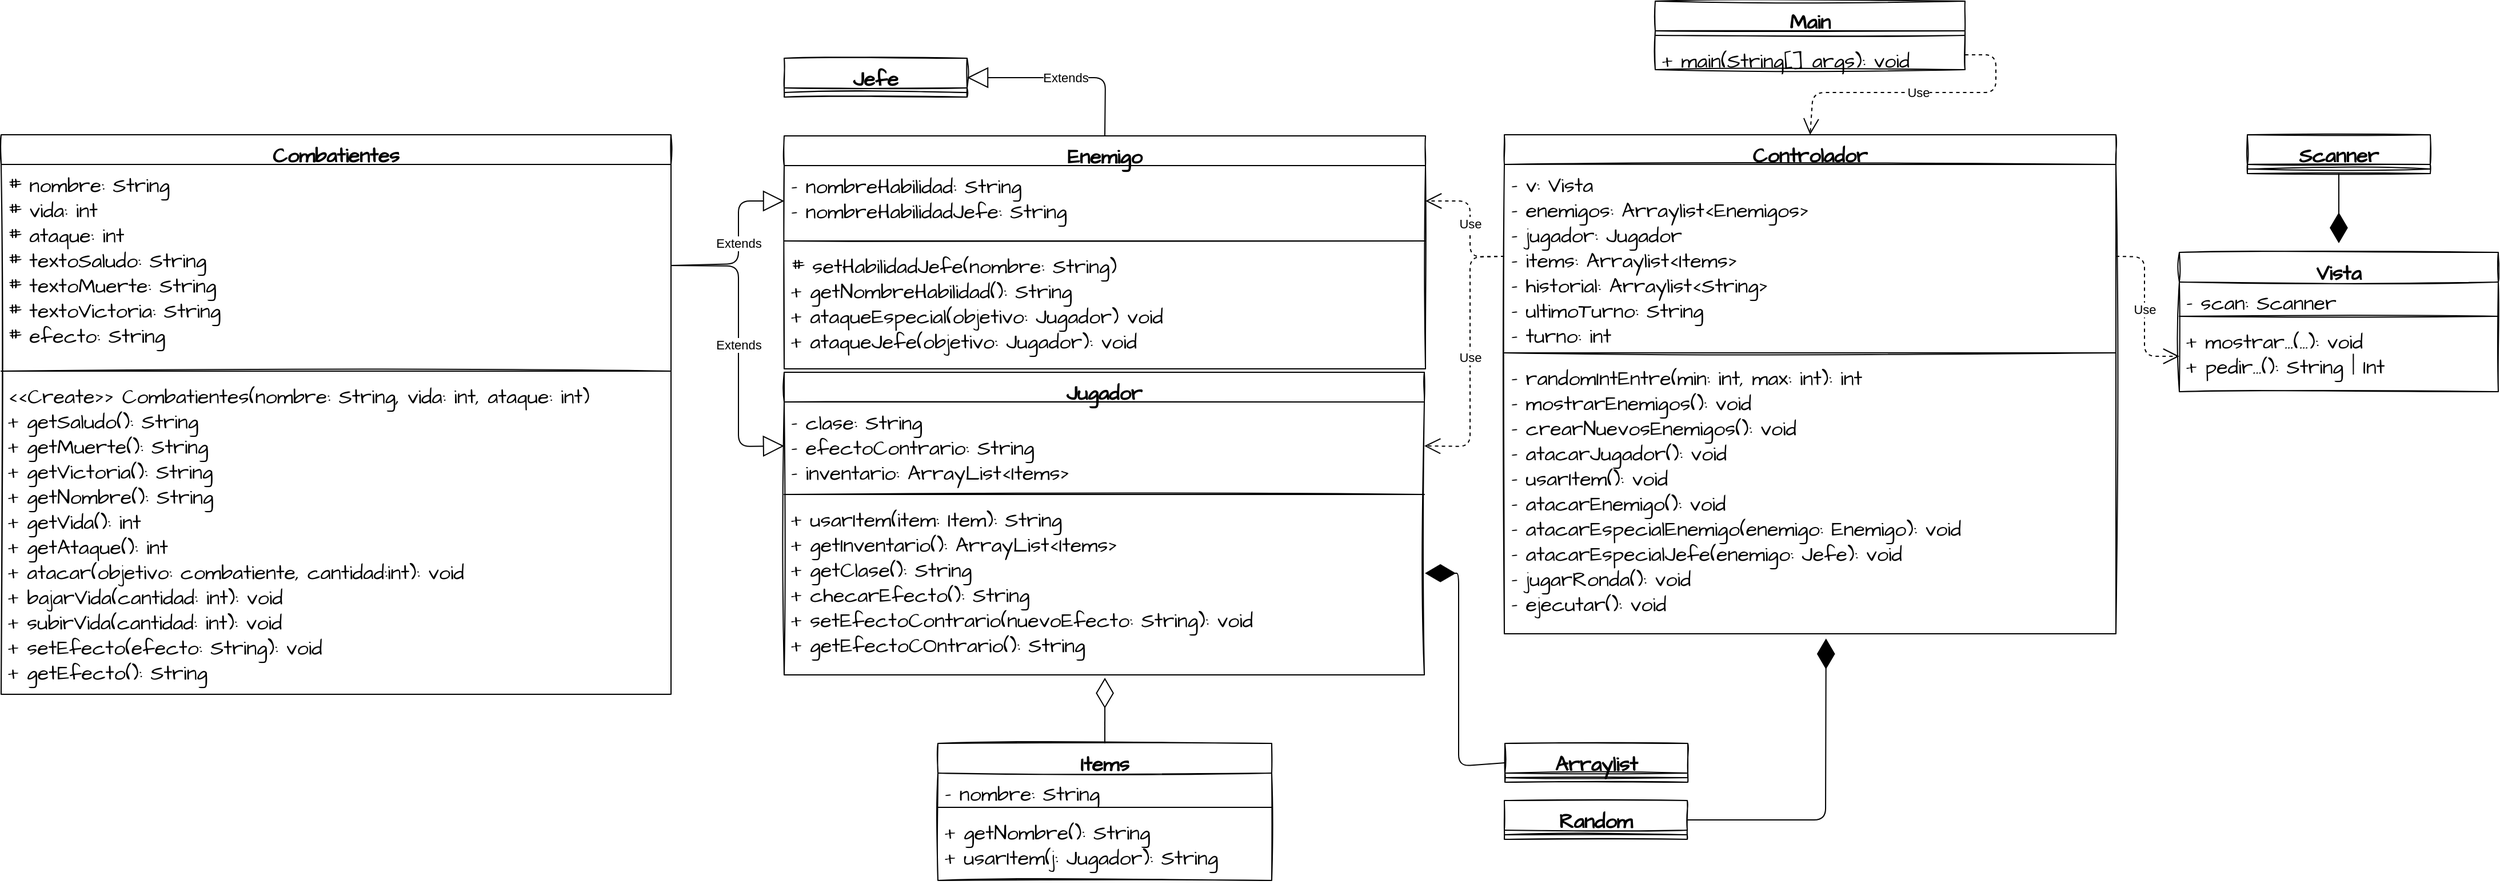<mxfile version="15.3.4" type="device"><diagram id="OzDUkaesSKyV1AeG-nV4" name="Page-1"><mxGraphModel dx="2567" dy="783" grid="1" gridSize="10" guides="1" tooltips="1" connect="1" arrows="1" fold="1" page="0" pageScale="1" pageWidth="850" pageHeight="1100" math="0" shadow="0"><root><mxCell id="0"/><mxCell id="1" parent="0"/><mxCell id="clYw5avnBvzisaqvPu5p-1" value="Combatientes" style="swimlane;fontStyle=1;align=center;verticalAlign=top;childLayout=stackLayout;horizontal=1;startSize=26;horizontalStack=0;resizeParent=1;resizeParentMax=0;resizeLast=0;collapsible=1;marginBottom=0;sketch=1;hachureGap=4;pointerEvents=0;fontFamily=Architects Daughter;fontSource=https%3A%2F%2Ffonts.googleapis.com%2Fcss%3Ffamily%3DArchitects%2BDaughter;fontSize=18;" parent="1" vertex="1"><mxGeometry x="-485" y="137" width="586" height="490" as="geometry"/></mxCell><mxCell id="clYw5avnBvzisaqvPu5p-2" value="# nombre: String&#10;# vida: int&#10;# ataque: int&#10;# textoSaludo: String&#10;# textoMuerte: String&#10;# textoVictoria: String&#10;# efecto: String" style="text;strokeColor=none;fillColor=none;align=left;verticalAlign=top;spacingLeft=4;spacingRight=4;overflow=hidden;rotatable=0;points=[[0,0.5],[1,0.5]];portConstraint=eastwest;sketch=1;hachureGap=4;pointerEvents=0;fontFamily=Architects Daughter;fontSource=https%3A%2F%2Ffonts.googleapis.com%2Fcss%3Ffamily%3DArchitects%2BDaughter;fontSize=18;" parent="clYw5avnBvzisaqvPu5p-1" vertex="1"><mxGeometry y="26" width="586" height="177" as="geometry"/></mxCell><mxCell id="clYw5avnBvzisaqvPu5p-3" value="" style="line;strokeWidth=1;fillColor=none;align=left;verticalAlign=middle;spacingTop=-1;spacingLeft=3;spacingRight=3;rotatable=0;labelPosition=right;points=[];portConstraint=eastwest;sketch=1;hachureGap=4;pointerEvents=0;fontFamily=Architects Daughter;fontSource=https%3A%2F%2Ffonts.googleapis.com%2Fcss%3Ffamily%3DArchitects%2BDaughter;fontSize=18;" parent="clYw5avnBvzisaqvPu5p-1" vertex="1"><mxGeometry y="203" width="586" height="8" as="geometry"/></mxCell><mxCell id="clYw5avnBvzisaqvPu5p-4" value="&lt;&lt;Create&gt;&gt; Combatientes(nombre: String, vida: int, ataque: int)&#10;+ getSaludo(): String&#10;+ getMuerte(): String&#10;+ getVictoria(): String&#10;+ getNombre(): String&#10;+ getVida(): int&#10;+ getAtaque(): int&#10;+ atacar(objetivo: combatiente, cantidad:int): void&#10;+ bajarVida(cantidad: int): void&#10;+ subirVida(cantidad: int): void&#10;+ setEfecto(efecto: String): void&#10;+ getEfecto(): String" style="text;strokeColor=none;fillColor=none;align=left;verticalAlign=top;spacingLeft=4;spacingRight=4;overflow=hidden;rotatable=0;points=[[0,0.5],[1,0.5]];portConstraint=eastwest;sketch=1;hachureGap=4;pointerEvents=0;fontFamily=Architects Daughter;fontSource=https%3A%2F%2Ffonts.googleapis.com%2Fcss%3Ffamily%3DArchitects%2BDaughter;fontSize=18;" parent="clYw5avnBvzisaqvPu5p-1" vertex="1"><mxGeometry y="211" width="586" height="279" as="geometry"/></mxCell><mxCell id="clYw5avnBvzisaqvPu5p-5" value="Controlador" style="swimlane;fontStyle=1;align=center;verticalAlign=top;childLayout=stackLayout;horizontal=1;startSize=26;horizontalStack=0;resizeParent=1;resizeParentMax=0;resizeLast=0;collapsible=1;marginBottom=0;sketch=1;hachureGap=4;pointerEvents=0;fontFamily=Architects Daughter;fontSource=https%3A%2F%2Ffonts.googleapis.com%2Fcss%3Ffamily%3DArchitects%2BDaughter;fontSize=18;" parent="1" vertex="1"><mxGeometry x="830" y="137" width="535" height="437" as="geometry"/></mxCell><mxCell id="clYw5avnBvzisaqvPu5p-6" value="- v: Vista&#10;- enemigos: Arraylist&lt;Enemigos&gt;&#10;- jugador: Jugador&#10;- items: Arraylist&lt;Items&gt;&#10;- historial: Arraylist&lt;String&gt;&#10;- ultimoTurno: String&#10;- turno: int" style="text;strokeColor=none;fillColor=none;align=left;verticalAlign=top;spacingLeft=4;spacingRight=4;overflow=hidden;rotatable=0;points=[[0,0.5],[1,0.5]];portConstraint=eastwest;sketch=1;hachureGap=4;pointerEvents=0;fontFamily=Architects Daughter;fontSource=https%3A%2F%2Ffonts.googleapis.com%2Fcss%3Ffamily%3DArchitects%2BDaughter;fontSize=18;" parent="clYw5avnBvzisaqvPu5p-5" vertex="1"><mxGeometry y="26" width="535" height="161" as="geometry"/></mxCell><mxCell id="clYw5avnBvzisaqvPu5p-7" value="" style="line;strokeWidth=1;fillColor=none;align=left;verticalAlign=middle;spacingTop=-1;spacingLeft=3;spacingRight=3;rotatable=0;labelPosition=right;points=[];portConstraint=eastwest;sketch=1;hachureGap=4;pointerEvents=0;fontFamily=Architects Daughter;fontSource=https%3A%2F%2Ffonts.googleapis.com%2Fcss%3Ffamily%3DArchitects%2BDaughter;fontSize=18;" parent="clYw5avnBvzisaqvPu5p-5" vertex="1"><mxGeometry y="187" width="535" height="8" as="geometry"/></mxCell><mxCell id="clYw5avnBvzisaqvPu5p-8" value="- randomIntEntre(min: int, max: int): int&#10;- mostrarEnemigos(): void&#10;- crearNuevosEnemigos(): void&#10;- atacarJugador(): void&#10;- usarItem(): void&#10;- atacarEnemigo(): void&#10;- atacarEspecialEnemigo(enemigo: Enemigo): void&#10;- atacarEspecialJefe(enemigo: Jefe): void&#10;- jugarRonda(): void&#10;- ejecutar(): void" style="text;strokeColor=none;fillColor=none;align=left;verticalAlign=top;spacingLeft=4;spacingRight=4;overflow=hidden;rotatable=0;points=[[0,0.5],[1,0.5]];portConstraint=eastwest;sketch=1;hachureGap=4;pointerEvents=0;fontFamily=Architects Daughter;fontSource=https%3A%2F%2Ffonts.googleapis.com%2Fcss%3Ffamily%3DArchitects%2BDaughter;fontSize=18;" parent="clYw5avnBvzisaqvPu5p-5" vertex="1"><mxGeometry y="195" width="535" height="242" as="geometry"/></mxCell><mxCell id="clYw5avnBvzisaqvPu5p-9" value="Enemigo" style="swimlane;fontStyle=1;align=center;verticalAlign=top;childLayout=stackLayout;horizontal=1;startSize=26;horizontalStack=0;resizeParent=1;resizeParentMax=0;resizeLast=0;collapsible=1;marginBottom=0;sketch=1;hachureGap=4;pointerEvents=0;fontFamily=Architects Daughter;fontSource=https%3A%2F%2Ffonts.googleapis.com%2Fcss%3Ffamily%3DArchitects%2BDaughter;fontSize=18;" parent="1" vertex="1"><mxGeometry x="200" y="138" width="561" height="204" as="geometry"/></mxCell><mxCell id="clYw5avnBvzisaqvPu5p-10" value="- nombreHabilidad: String&#10;- nombreHabilidadJefe: String" style="text;strokeColor=none;fillColor=none;align=left;verticalAlign=top;spacingLeft=4;spacingRight=4;overflow=hidden;rotatable=0;points=[[0,0.5],[1,0.5]];portConstraint=eastwest;sketch=1;hachureGap=4;pointerEvents=0;fontFamily=Architects Daughter;fontSource=https%3A%2F%2Ffonts.googleapis.com%2Fcss%3Ffamily%3DArchitects%2BDaughter;fontSize=18;" parent="clYw5avnBvzisaqvPu5p-9" vertex="1"><mxGeometry y="26" width="561" height="62" as="geometry"/></mxCell><mxCell id="clYw5avnBvzisaqvPu5p-11" value="" style="line;strokeWidth=1;fillColor=none;align=left;verticalAlign=middle;spacingTop=-1;spacingLeft=3;spacingRight=3;rotatable=0;labelPosition=right;points=[];portConstraint=eastwest;sketch=1;hachureGap=4;pointerEvents=0;fontFamily=Architects Daughter;fontSource=https%3A%2F%2Ffonts.googleapis.com%2Fcss%3Ffamily%3DArchitects%2BDaughter;fontSize=18;" parent="clYw5avnBvzisaqvPu5p-9" vertex="1"><mxGeometry y="88" width="561" height="8" as="geometry"/></mxCell><mxCell id="clYw5avnBvzisaqvPu5p-12" value="# setHabilidadJefe(nombre: String)&#10;+ getNombreHabilidad(): String&#10;+ ataqueEspecial(objetivo: Jugador) void&#10;+ ataqueJefe(objetivo: Jugador): void" style="text;strokeColor=none;fillColor=none;align=left;verticalAlign=top;spacingLeft=4;spacingRight=4;overflow=hidden;rotatable=0;points=[[0,0.5],[1,0.5]];portConstraint=eastwest;sketch=1;hachureGap=4;pointerEvents=0;fontFamily=Architects Daughter;fontSource=https%3A%2F%2Ffonts.googleapis.com%2Fcss%3Ffamily%3DArchitects%2BDaughter;fontSize=18;" parent="clYw5avnBvzisaqvPu5p-9" vertex="1"><mxGeometry y="96" width="561" height="108" as="geometry"/></mxCell><mxCell id="clYw5avnBvzisaqvPu5p-13" value="Items" style="swimlane;fontStyle=1;align=center;verticalAlign=top;childLayout=stackLayout;horizontal=1;startSize=26;horizontalStack=0;resizeParent=1;resizeParentMax=0;resizeLast=0;collapsible=1;marginBottom=0;sketch=1;hachureGap=4;pointerEvents=0;fontFamily=Architects Daughter;fontSource=https%3A%2F%2Ffonts.googleapis.com%2Fcss%3Ffamily%3DArchitects%2BDaughter;fontSize=18;" parent="1" vertex="1"><mxGeometry x="334.5" y="670" width="292" height="120" as="geometry"/></mxCell><mxCell id="clYw5avnBvzisaqvPu5p-14" value="- nombre: String" style="text;strokeColor=none;fillColor=none;align=left;verticalAlign=top;spacingLeft=4;spacingRight=4;overflow=hidden;rotatable=0;points=[[0,0.5],[1,0.5]];portConstraint=eastwest;sketch=1;hachureGap=4;pointerEvents=0;fontFamily=Architects Daughter;fontSource=https%3A%2F%2Ffonts.googleapis.com%2Fcss%3Ffamily%3DArchitects%2BDaughter;fontSize=18;" parent="clYw5avnBvzisaqvPu5p-13" vertex="1"><mxGeometry y="26" width="292" height="26" as="geometry"/></mxCell><mxCell id="clYw5avnBvzisaqvPu5p-15" value="" style="line;strokeWidth=1;fillColor=none;align=left;verticalAlign=middle;spacingTop=-1;spacingLeft=3;spacingRight=3;rotatable=0;labelPosition=right;points=[];portConstraint=eastwest;sketch=1;hachureGap=4;pointerEvents=0;fontFamily=Architects Daughter;fontSource=https%3A%2F%2Ffonts.googleapis.com%2Fcss%3Ffamily%3DArchitects%2BDaughter;fontSize=18;" parent="clYw5avnBvzisaqvPu5p-13" vertex="1"><mxGeometry y="52" width="292" height="8" as="geometry"/></mxCell><mxCell id="clYw5avnBvzisaqvPu5p-16" value="+ getNombre(): String&#10;+ usarItem(j: Jugador): String" style="text;strokeColor=none;fillColor=none;align=left;verticalAlign=top;spacingLeft=4;spacingRight=4;overflow=hidden;rotatable=0;points=[[0,0.5],[1,0.5]];portConstraint=eastwest;sketch=1;hachureGap=4;pointerEvents=0;fontFamily=Architects Daughter;fontSource=https%3A%2F%2Ffonts.googleapis.com%2Fcss%3Ffamily%3DArchitects%2BDaughter;fontSize=18;" parent="clYw5avnBvzisaqvPu5p-13" vertex="1"><mxGeometry y="60" width="292" height="60" as="geometry"/></mxCell><mxCell id="clYw5avnBvzisaqvPu5p-17" value="Jefe" style="swimlane;fontStyle=1;align=center;verticalAlign=top;childLayout=stackLayout;horizontal=1;startSize=26;horizontalStack=0;resizeParent=1;resizeParentMax=0;resizeLast=0;collapsible=1;marginBottom=0;sketch=1;hachureGap=4;pointerEvents=0;fontFamily=Architects Daughter;fontSource=https%3A%2F%2Ffonts.googleapis.com%2Fcss%3Ffamily%3DArchitects%2BDaughter;fontSize=18;" parent="1" vertex="1"><mxGeometry x="200" y="70" width="160" height="34" as="geometry"/></mxCell><mxCell id="clYw5avnBvzisaqvPu5p-19" value="" style="line;strokeWidth=1;fillColor=none;align=left;verticalAlign=middle;spacingTop=-1;spacingLeft=3;spacingRight=3;rotatable=0;labelPosition=right;points=[];portConstraint=eastwest;sketch=1;hachureGap=4;pointerEvents=0;fontFamily=Architects Daughter;fontSource=https%3A%2F%2Ffonts.googleapis.com%2Fcss%3Ffamily%3DArchitects%2BDaughter;fontSize=18;" parent="clYw5avnBvzisaqvPu5p-17" vertex="1"><mxGeometry y="26" width="160" height="8" as="geometry"/></mxCell><mxCell id="clYw5avnBvzisaqvPu5p-21" value="Jugador" style="swimlane;fontStyle=1;align=center;verticalAlign=top;childLayout=stackLayout;horizontal=1;startSize=26;horizontalStack=0;resizeParent=1;resizeParentMax=0;resizeLast=0;collapsible=1;marginBottom=0;sketch=1;hachureGap=4;pointerEvents=0;fontFamily=Architects Daughter;fontSource=https%3A%2F%2Ffonts.googleapis.com%2Fcss%3Ffamily%3DArchitects%2BDaughter;fontSize=18;" parent="1" vertex="1"><mxGeometry x="200" y="345" width="560" height="265" as="geometry"/></mxCell><mxCell id="clYw5avnBvzisaqvPu5p-22" value="- clase: String&#10;- efectoContrario: String&#10;- inventario: ArrayList&lt;Items&gt;" style="text;strokeColor=none;fillColor=none;align=left;verticalAlign=top;spacingLeft=4;spacingRight=4;overflow=hidden;rotatable=0;points=[[0,0.5],[1,0.5]];portConstraint=eastwest;sketch=1;hachureGap=4;pointerEvents=0;fontFamily=Architects Daughter;fontSource=https%3A%2F%2Ffonts.googleapis.com%2Fcss%3Ffamily%3DArchitects%2BDaughter;fontSize=18;" parent="clYw5avnBvzisaqvPu5p-21" vertex="1"><mxGeometry y="26" width="560" height="77" as="geometry"/></mxCell><mxCell id="clYw5avnBvzisaqvPu5p-23" value="" style="line;strokeWidth=1;fillColor=none;align=left;verticalAlign=middle;spacingTop=-1;spacingLeft=3;spacingRight=3;rotatable=0;labelPosition=right;points=[];portConstraint=eastwest;sketch=1;hachureGap=4;pointerEvents=0;fontFamily=Architects Daughter;fontSource=https%3A%2F%2Ffonts.googleapis.com%2Fcss%3Ffamily%3DArchitects%2BDaughter;fontSize=18;" parent="clYw5avnBvzisaqvPu5p-21" vertex="1"><mxGeometry y="103" width="560" height="8" as="geometry"/></mxCell><mxCell id="clYw5avnBvzisaqvPu5p-24" value="+ usarItem(item: Item): String&#10;+ getInventario(): ArrayList&lt;Items&gt;&#10;+ getClase(): String&#10;+ checarEfecto(): String&#10;+ setEfectoContrario(nuevoEfecto: String): void&#10;+ getEfectoCOntrario(): String" style="text;strokeColor=none;fillColor=none;align=left;verticalAlign=top;spacingLeft=4;spacingRight=4;overflow=hidden;rotatable=0;points=[[0,0.5],[1,0.5]];portConstraint=eastwest;sketch=1;hachureGap=4;pointerEvents=0;fontFamily=Architects Daughter;fontSource=https%3A%2F%2Ffonts.googleapis.com%2Fcss%3Ffamily%3DArchitects%2BDaughter;fontSize=18;" parent="clYw5avnBvzisaqvPu5p-21" vertex="1"><mxGeometry y="111" width="560" height="154" as="geometry"/></mxCell><mxCell id="clYw5avnBvzisaqvPu5p-25" value="Vista" style="swimlane;fontStyle=1;align=center;verticalAlign=top;childLayout=stackLayout;horizontal=1;startSize=26;horizontalStack=0;resizeParent=1;resizeParentMax=0;resizeLast=0;collapsible=1;marginBottom=0;sketch=1;hachureGap=4;pointerEvents=0;fontFamily=Architects Daughter;fontSource=https%3A%2F%2Ffonts.googleapis.com%2Fcss%3Ffamily%3DArchitects%2BDaughter;fontSize=18;" parent="1" vertex="1"><mxGeometry x="1420.5" y="240" width="279" height="122" as="geometry"/></mxCell><mxCell id="clYw5avnBvzisaqvPu5p-26" value="- scan: Scanner" style="text;strokeColor=none;fillColor=none;align=left;verticalAlign=top;spacingLeft=4;spacingRight=4;overflow=hidden;rotatable=0;points=[[0,0.5],[1,0.5]];portConstraint=eastwest;sketch=1;hachureGap=4;pointerEvents=0;fontFamily=Architects Daughter;fontSource=https%3A%2F%2Ffonts.googleapis.com%2Fcss%3Ffamily%3DArchitects%2BDaughter;fontSize=18;" parent="clYw5avnBvzisaqvPu5p-25" vertex="1"><mxGeometry y="26" width="279" height="26" as="geometry"/></mxCell><mxCell id="clYw5avnBvzisaqvPu5p-27" value="" style="line;strokeWidth=1;fillColor=none;align=left;verticalAlign=middle;spacingTop=-1;spacingLeft=3;spacingRight=3;rotatable=0;labelPosition=right;points=[];portConstraint=eastwest;sketch=1;hachureGap=4;pointerEvents=0;fontFamily=Architects Daughter;fontSource=https%3A%2F%2Ffonts.googleapis.com%2Fcss%3Ffamily%3DArchitects%2BDaughter;fontSize=18;" parent="clYw5avnBvzisaqvPu5p-25" vertex="1"><mxGeometry y="52" width="279" height="8" as="geometry"/></mxCell><mxCell id="clYw5avnBvzisaqvPu5p-28" value="+ mostrar...(...): void&#10;+ pedir...(): String | Int " style="text;strokeColor=none;fillColor=none;align=left;verticalAlign=top;spacingLeft=4;spacingRight=4;overflow=hidden;rotatable=0;points=[[0,0.5],[1,0.5]];portConstraint=eastwest;sketch=1;hachureGap=4;pointerEvents=0;fontFamily=Architects Daughter;fontSource=https%3A%2F%2Ffonts.googleapis.com%2Fcss%3Ffamily%3DArchitects%2BDaughter;fontSize=18;" parent="clYw5avnBvzisaqvPu5p-25" vertex="1"><mxGeometry y="60" width="279" height="62" as="geometry"/></mxCell><mxCell id="clYw5avnBvzisaqvPu5p-29" value="Arraylist" style="swimlane;fontStyle=1;align=center;verticalAlign=top;childLayout=stackLayout;horizontal=1;startSize=26;horizontalStack=0;resizeParent=1;resizeParentMax=0;resizeLast=0;collapsible=1;marginBottom=0;sketch=1;hachureGap=4;pointerEvents=0;fontFamily=Architects Daughter;fontSource=https%3A%2F%2Ffonts.googleapis.com%2Fcss%3Ffamily%3DArchitects%2BDaughter;fontSize=18;" parent="1" vertex="1"><mxGeometry x="830.5" y="670" width="160" height="34" as="geometry"/></mxCell><mxCell id="clYw5avnBvzisaqvPu5p-31" value="" style="line;strokeWidth=1;fillColor=none;align=left;verticalAlign=middle;spacingTop=-1;spacingLeft=3;spacingRight=3;rotatable=0;labelPosition=right;points=[];portConstraint=eastwest;sketch=1;hachureGap=4;pointerEvents=0;fontFamily=Architects Daughter;fontSource=https%3A%2F%2Ffonts.googleapis.com%2Fcss%3Ffamily%3DArchitects%2BDaughter;fontSize=18;" parent="clYw5avnBvzisaqvPu5p-29" vertex="1"><mxGeometry y="26" width="160" height="8" as="geometry"/></mxCell><mxCell id="clYw5avnBvzisaqvPu5p-34" value="Random" style="swimlane;fontStyle=1;align=center;verticalAlign=top;childLayout=stackLayout;horizontal=1;startSize=26;horizontalStack=0;resizeParent=1;resizeParentMax=0;resizeLast=0;collapsible=1;marginBottom=0;sketch=1;hachureGap=4;pointerEvents=0;fontFamily=Architects Daughter;fontSource=https%3A%2F%2Ffonts.googleapis.com%2Fcss%3Ffamily%3DArchitects%2BDaughter;fontSize=18;" parent="1" vertex="1"><mxGeometry x="830" y="720" width="160" height="34" as="geometry"/></mxCell><mxCell id="clYw5avnBvzisaqvPu5p-35" value="" style="line;strokeWidth=1;fillColor=none;align=left;verticalAlign=middle;spacingTop=-1;spacingLeft=3;spacingRight=3;rotatable=0;labelPosition=right;points=[];portConstraint=eastwest;sketch=1;hachureGap=4;pointerEvents=0;fontFamily=Architects Daughter;fontSource=https%3A%2F%2Ffonts.googleapis.com%2Fcss%3Ffamily%3DArchitects%2BDaughter;fontSize=18;" parent="clYw5avnBvzisaqvPu5p-34" vertex="1"><mxGeometry y="26" width="160" height="8" as="geometry"/></mxCell><mxCell id="clYw5avnBvzisaqvPu5p-36" value="Scanner" style="swimlane;fontStyle=1;align=center;verticalAlign=top;childLayout=stackLayout;horizontal=1;startSize=26;horizontalStack=0;resizeParent=1;resizeParentMax=0;resizeLast=0;collapsible=1;marginBottom=0;sketch=1;hachureGap=4;pointerEvents=0;fontFamily=Architects Daughter;fontSource=https%3A%2F%2Ffonts.googleapis.com%2Fcss%3Ffamily%3DArchitects%2BDaughter;fontSize=18;" parent="1" vertex="1"><mxGeometry x="1480" y="137" width="160" height="34" as="geometry"/></mxCell><mxCell id="clYw5avnBvzisaqvPu5p-37" value="" style="line;strokeWidth=1;fillColor=none;align=left;verticalAlign=middle;spacingTop=-1;spacingLeft=3;spacingRight=3;rotatable=0;labelPosition=right;points=[];portConstraint=eastwest;sketch=1;hachureGap=4;pointerEvents=0;fontFamily=Architects Daughter;fontSource=https%3A%2F%2Ffonts.googleapis.com%2Fcss%3Ffamily%3DArchitects%2BDaughter;fontSize=18;" parent="clYw5avnBvzisaqvPu5p-36" vertex="1"><mxGeometry y="26" width="160" height="8" as="geometry"/></mxCell><mxCell id="clYw5avnBvzisaqvPu5p-38" value="Main" style="swimlane;fontStyle=1;align=center;verticalAlign=top;childLayout=stackLayout;horizontal=1;startSize=26;horizontalStack=0;resizeParent=1;resizeParentMax=0;resizeLast=0;collapsible=1;marginBottom=0;sketch=1;hachureGap=4;pointerEvents=0;fontFamily=Architects Daughter;fontSource=https%3A%2F%2Ffonts.googleapis.com%2Fcss%3Ffamily%3DArchitects%2BDaughter;fontSize=18;" parent="1" vertex="1"><mxGeometry x="962" y="20" width="271" height="60" as="geometry"/></mxCell><mxCell id="clYw5avnBvzisaqvPu5p-40" value="" style="line;strokeWidth=1;fillColor=none;align=left;verticalAlign=middle;spacingTop=-1;spacingLeft=3;spacingRight=3;rotatable=0;labelPosition=right;points=[];portConstraint=eastwest;sketch=1;hachureGap=4;pointerEvents=0;fontFamily=Architects Daughter;fontSource=https%3A%2F%2Ffonts.googleapis.com%2Fcss%3Ffamily%3DArchitects%2BDaughter;fontSize=18;" parent="clYw5avnBvzisaqvPu5p-38" vertex="1"><mxGeometry y="26" width="271" height="8" as="geometry"/></mxCell><mxCell id="clYw5avnBvzisaqvPu5p-41" value="+ main(String[] args): void" style="text;strokeColor=none;fillColor=none;align=left;verticalAlign=top;spacingLeft=4;spacingRight=4;overflow=hidden;rotatable=0;points=[[0,0.5],[1,0.5]];portConstraint=eastwest;sketch=1;hachureGap=4;pointerEvents=0;fontFamily=Architects Daughter;fontSource=https%3A%2F%2Ffonts.googleapis.com%2Fcss%3Ffamily%3DArchitects%2BDaughter;fontSize=18;" parent="clYw5avnBvzisaqvPu5p-38" vertex="1"><mxGeometry y="34" width="271" height="26" as="geometry"/></mxCell><mxCell id="0vNdjAA5maB762J2NM6p-7" value="Extends" style="endArrow=block;endSize=16;endFill=0;html=1;sourcePerimeterSpacing=8;targetPerimeterSpacing=8;exitX=1;exitY=0.5;exitDx=0;exitDy=0;entryX=0;entryY=0.5;entryDx=0;entryDy=0;" edge="1" parent="1" source="clYw5avnBvzisaqvPu5p-2" target="clYw5avnBvzisaqvPu5p-10"><mxGeometry width="160" relative="1" as="geometry"><mxPoint x="180" y="700" as="sourcePoint"/><mxPoint x="340" y="700" as="targetPoint"/><Array as="points"><mxPoint x="160" y="250"/><mxPoint x="160" y="195"/></Array></mxGeometry></mxCell><mxCell id="0vNdjAA5maB762J2NM6p-8" value="Extends" style="endArrow=block;endSize=16;endFill=0;html=1;sourcePerimeterSpacing=8;targetPerimeterSpacing=8;exitX=1;exitY=0.5;exitDx=0;exitDy=0;entryX=0;entryY=0.5;entryDx=0;entryDy=0;" edge="1" parent="1" source="clYw5avnBvzisaqvPu5p-2" target="clYw5avnBvzisaqvPu5p-22"><mxGeometry width="160" relative="1" as="geometry"><mxPoint x="-10" y="690" as="sourcePoint"/><mxPoint x="150" y="690" as="targetPoint"/><Array as="points"><mxPoint x="160" y="252"/><mxPoint x="160" y="410"/></Array></mxGeometry></mxCell><mxCell id="0vNdjAA5maB762J2NM6p-9" value="Extends" style="endArrow=block;endSize=16;endFill=0;html=1;sourcePerimeterSpacing=8;targetPerimeterSpacing=8;exitX=0.5;exitY=0;exitDx=0;exitDy=0;entryX=1;entryY=0.5;entryDx=0;entryDy=0;" edge="1" parent="1" source="clYw5avnBvzisaqvPu5p-9" target="clYw5avnBvzisaqvPu5p-17"><mxGeometry width="160" relative="1" as="geometry"><mxPoint x="650" y="60" as="sourcePoint"/><mxPoint x="810" y="60" as="targetPoint"/><Array as="points"><mxPoint x="481" y="87"/></Array></mxGeometry></mxCell><mxCell id="0vNdjAA5maB762J2NM6p-10" value="" style="endArrow=diamondThin;endFill=0;endSize=24;html=1;sourcePerimeterSpacing=8;targetPerimeterSpacing=8;exitX=0.5;exitY=0;exitDx=0;exitDy=0;entryX=0.501;entryY=1.016;entryDx=0;entryDy=0;entryPerimeter=0;" edge="1" parent="1" source="clYw5avnBvzisaqvPu5p-13" target="clYw5avnBvzisaqvPu5p-24"><mxGeometry width="160" relative="1" as="geometry"><mxPoint x="610" y="650" as="sourcePoint"/><mxPoint x="770" y="650" as="targetPoint"/></mxGeometry></mxCell><mxCell id="0vNdjAA5maB762J2NM6p-11" value="Use" style="endArrow=open;endSize=12;dashed=1;html=1;sourcePerimeterSpacing=8;targetPerimeterSpacing=8;exitX=0;exitY=0.5;exitDx=0;exitDy=0;entryX=1;entryY=0.5;entryDx=0;entryDy=0;" edge="1" parent="1" source="clYw5avnBvzisaqvPu5p-6" target="clYw5avnBvzisaqvPu5p-10"><mxGeometry width="160" relative="1" as="geometry"><mxPoint x="1410" y="420" as="sourcePoint"/><mxPoint x="1570" y="420" as="targetPoint"/><Array as="points"><mxPoint x="800" y="244"/><mxPoint x="800" y="195"/></Array></mxGeometry></mxCell><mxCell id="0vNdjAA5maB762J2NM6p-12" value="Use" style="endArrow=open;endSize=12;dashed=1;html=1;sourcePerimeterSpacing=8;targetPerimeterSpacing=8;exitX=0;exitY=0.5;exitDx=0;exitDy=0;entryX=1;entryY=0.5;entryDx=0;entryDy=0;" edge="1" parent="1" source="clYw5avnBvzisaqvPu5p-6" target="clYw5avnBvzisaqvPu5p-22"><mxGeometry width="160" relative="1" as="geometry"><mxPoint x="860" y="600" as="sourcePoint"/><mxPoint x="1020" y="600" as="targetPoint"/><Array as="points"><mxPoint x="800" y="244"/><mxPoint x="800" y="410"/></Array></mxGeometry></mxCell><mxCell id="0vNdjAA5maB762J2NM6p-13" value="" style="endArrow=diamondThin;endFill=1;endSize=24;html=1;sourcePerimeterSpacing=8;targetPerimeterSpacing=8;exitX=0;exitY=0.5;exitDx=0;exitDy=0;entryX=1.001;entryY=0.422;entryDx=0;entryDy=0;entryPerimeter=0;" edge="1" parent="1" source="clYw5avnBvzisaqvPu5p-29" target="clYw5avnBvzisaqvPu5p-24"><mxGeometry width="160" relative="1" as="geometry"><mxPoint x="780" y="760" as="sourcePoint"/><mxPoint x="940" y="760" as="targetPoint"/><Array as="points"><mxPoint x="790" y="690"/><mxPoint x="790" y="521"/></Array></mxGeometry></mxCell><mxCell id="0vNdjAA5maB762J2NM6p-14" value="" style="endArrow=diamondThin;endFill=1;endSize=24;html=1;sourcePerimeterSpacing=8;targetPerimeterSpacing=8;exitX=1;exitY=0.5;exitDx=0;exitDy=0;entryX=0.526;entryY=1.017;entryDx=0;entryDy=0;entryPerimeter=0;" edge="1" parent="1" source="clYw5avnBvzisaqvPu5p-34" target="clYw5avnBvzisaqvPu5p-8"><mxGeometry width="160" relative="1" as="geometry"><mxPoint x="1120" y="700" as="sourcePoint"/><mxPoint x="1280" y="700" as="targetPoint"/><Array as="points"><mxPoint x="1111" y="737"/></Array></mxGeometry></mxCell><mxCell id="0vNdjAA5maB762J2NM6p-15" value="Use" style="endArrow=open;endSize=12;dashed=1;html=1;sourcePerimeterSpacing=8;targetPerimeterSpacing=8;exitX=1;exitY=0.5;exitDx=0;exitDy=0;entryX=0.5;entryY=0;entryDx=0;entryDy=0;" edge="1" parent="1" source="clYw5avnBvzisaqvPu5p-41" target="clYw5avnBvzisaqvPu5p-5"><mxGeometry width="160" relative="1" as="geometry"><mxPoint x="1260" y="60" as="sourcePoint"/><mxPoint x="1420" y="60" as="targetPoint"/><Array as="points"><mxPoint x="1260" y="67"/><mxPoint x="1260" y="100"/><mxPoint x="1100" y="100"/></Array></mxGeometry></mxCell><mxCell id="0vNdjAA5maB762J2NM6p-16" value="" style="endArrow=diamondThin;endFill=1;endSize=24;html=1;sourcePerimeterSpacing=8;targetPerimeterSpacing=8;exitX=0.5;exitY=1;exitDx=0;exitDy=0;" edge="1" parent="1" source="clYw5avnBvzisaqvPu5p-36" target="clYw5avnBvzisaqvPu5p-25"><mxGeometry width="160" relative="1" as="geometry"><mxPoint x="1730" y="200" as="sourcePoint"/><mxPoint x="1890" y="200" as="targetPoint"/></mxGeometry></mxCell><mxCell id="0vNdjAA5maB762J2NM6p-17" value="Use" style="endArrow=open;endSize=12;dashed=1;html=1;sourcePerimeterSpacing=8;targetPerimeterSpacing=8;exitX=1;exitY=0.5;exitDx=0;exitDy=0;entryX=0;entryY=0.5;entryDx=0;entryDy=0;" edge="1" parent="1" source="clYw5avnBvzisaqvPu5p-6" target="clYw5avnBvzisaqvPu5p-28"><mxGeometry width="160" relative="1" as="geometry"><mxPoint x="1460" y="410" as="sourcePoint"/><mxPoint x="1620" y="410" as="targetPoint"/><Array as="points"><mxPoint x="1390" y="244"/><mxPoint x="1390" y="331"/></Array></mxGeometry></mxCell></root></mxGraphModel></diagram></mxfile>